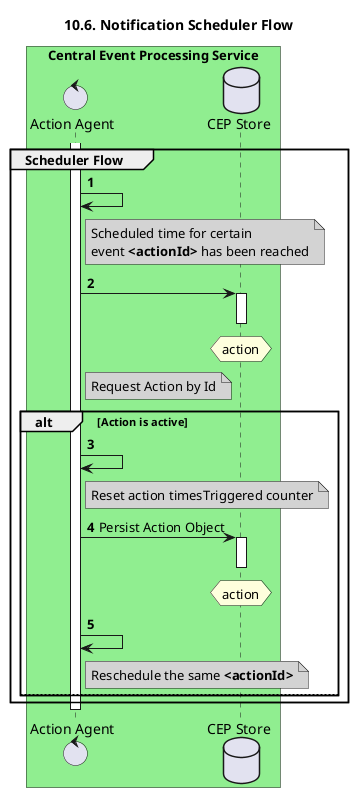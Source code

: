 @startuml
' declate title
title 10.6. Notification Scheduler Flow
autonumber

' declare actors
'collections "Notification-Topic" as TOPIC_NOTIFY
'boundary "Central Event Processor" as CEP
control "Action Agent" as AA
database "CEP Store" as DB

box "Central Services" #LightYellow
'participant TOPIC_NOTIFY
end box
box "Central Event Processing Service" #LightGreen
'participant CEP
participant AA
participant DB
end box

' start flow
Group Scheduler Flow
    activate AA
    AA -> AA
    note right of AA #lightGrey
    Scheduled time for certain
    event **<actionId>** has been reached
    end note
    AA -> DB
    hnote over DB
        action
    end note
    activate DB
    deactivate DB
    note right of AA #lightGrey
        Request Action by Id
    end note
    alt Action is active
    AA -> AA
    note right of AA #lightGrey
        Reset action timesTriggered counter
    end note
    AA -> DB: Persist Action Object
    hnote over DB
        action
    end note
    activate DB
    deactivate DB
    AA -> AA
    note right of AA #lightGrey
        Reschedule the same **<actionId>**
    end note
    else
    end
end
    deactivate AA
@enduml
